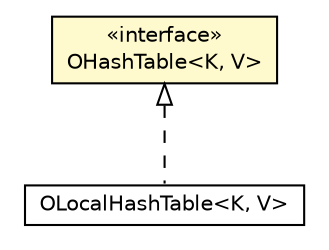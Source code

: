 #!/usr/local/bin/dot
#
# Class diagram 
# Generated by UMLGraph version R5_6-24-gf6e263 (http://www.umlgraph.org/)
#

digraph G {
	edge [fontname="Helvetica",fontsize=10,labelfontname="Helvetica",labelfontsize=10];
	node [fontname="Helvetica",fontsize=10,shape=plaintext];
	nodesep=0.25;
	ranksep=0.5;
	// com.orientechnologies.orient.core.storage.index.hashindex.local.OLocalHashTable<K, V>
	c3584431 [label=<<table title="com.orientechnologies.orient.core.storage.index.hashindex.local.OLocalHashTable" border="0" cellborder="1" cellspacing="0" cellpadding="2" port="p" href="./OLocalHashTable.html">
		<tr><td><table border="0" cellspacing="0" cellpadding="1">
<tr><td align="center" balign="center"> OLocalHashTable&lt;K, V&gt; </td></tr>
		</table></td></tr>
		</table>>, URL="./OLocalHashTable.html", fontname="Helvetica", fontcolor="black", fontsize=10.0];
	// com.orientechnologies.orient.core.storage.index.hashindex.local.OHashTable<K, V>
	c3584432 [label=<<table title="com.orientechnologies.orient.core.storage.index.hashindex.local.OHashTable" border="0" cellborder="1" cellspacing="0" cellpadding="2" port="p" bgcolor="lemonChiffon" href="./OHashTable.html">
		<tr><td><table border="0" cellspacing="0" cellpadding="1">
<tr><td align="center" balign="center"> &#171;interface&#187; </td></tr>
<tr><td align="center" balign="center"> OHashTable&lt;K, V&gt; </td></tr>
		</table></td></tr>
		</table>>, URL="./OHashTable.html", fontname="Helvetica", fontcolor="black", fontsize=10.0];
	//com.orientechnologies.orient.core.storage.index.hashindex.local.OLocalHashTable<K, V> implements com.orientechnologies.orient.core.storage.index.hashindex.local.OHashTable<K, V>
	c3584432:p -> c3584431:p [dir=back,arrowtail=empty,style=dashed];
}

